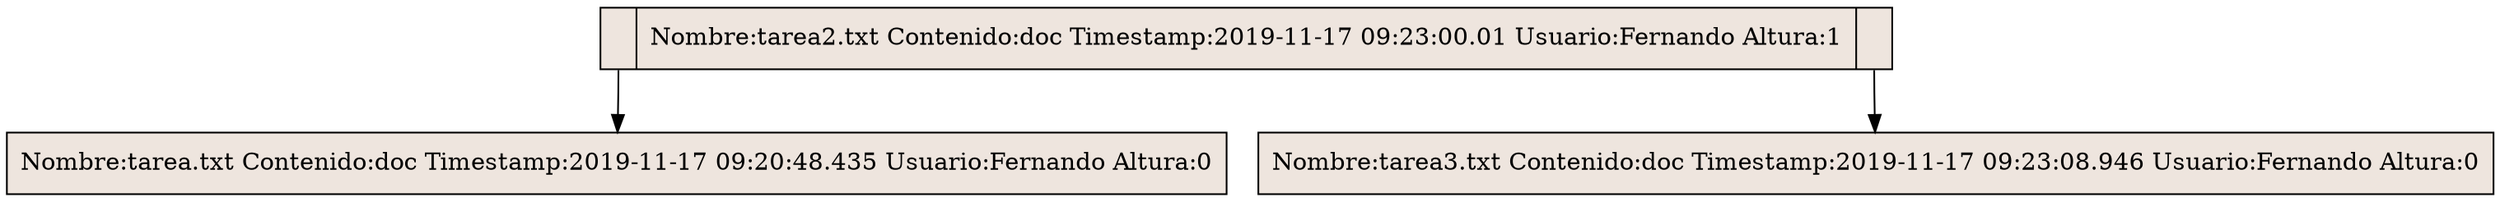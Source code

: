 digraph grafica{
rankdir=TB;
node [shape = record, style=filled, fillcolor=seashell2];
nodo2 [ label ="<C0>|Nombre:tarea2.txt Contenido:doc Timestamp:2019-11-17 09:23:00.01 Usuario:Fernando Altura:1|<C1>"];
nodo1 [ label ="Nombre:tarea.txt Contenido:doc Timestamp:2019-11-17 09:20:48.435 Usuario:Fernando Altura:0"];
nodo2:C0->nodo1
nodo3 [ label ="Nombre:tarea3.txt Contenido:doc Timestamp:2019-11-17 09:23:08.946 Usuario:Fernando Altura:0"];
nodo2:C1->nodo3
}
